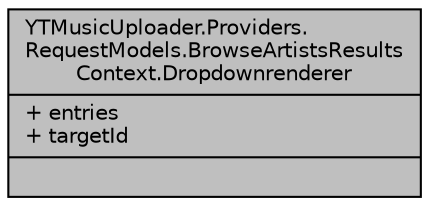 digraph "YTMusicUploader.Providers.RequestModels.BrowseArtistsResultsContext.Dropdownrenderer"
{
 // LATEX_PDF_SIZE
  edge [fontname="Helvetica",fontsize="10",labelfontname="Helvetica",labelfontsize="10"];
  node [fontname="Helvetica",fontsize="10",shape=record];
  Node1 [label="{YTMusicUploader.Providers.\lRequestModels.BrowseArtistsResults\lContext.Dropdownrenderer\n|+ entries\l+ targetId\l|}",height=0.2,width=0.4,color="black", fillcolor="grey75", style="filled", fontcolor="black",tooltip=" "];
}
